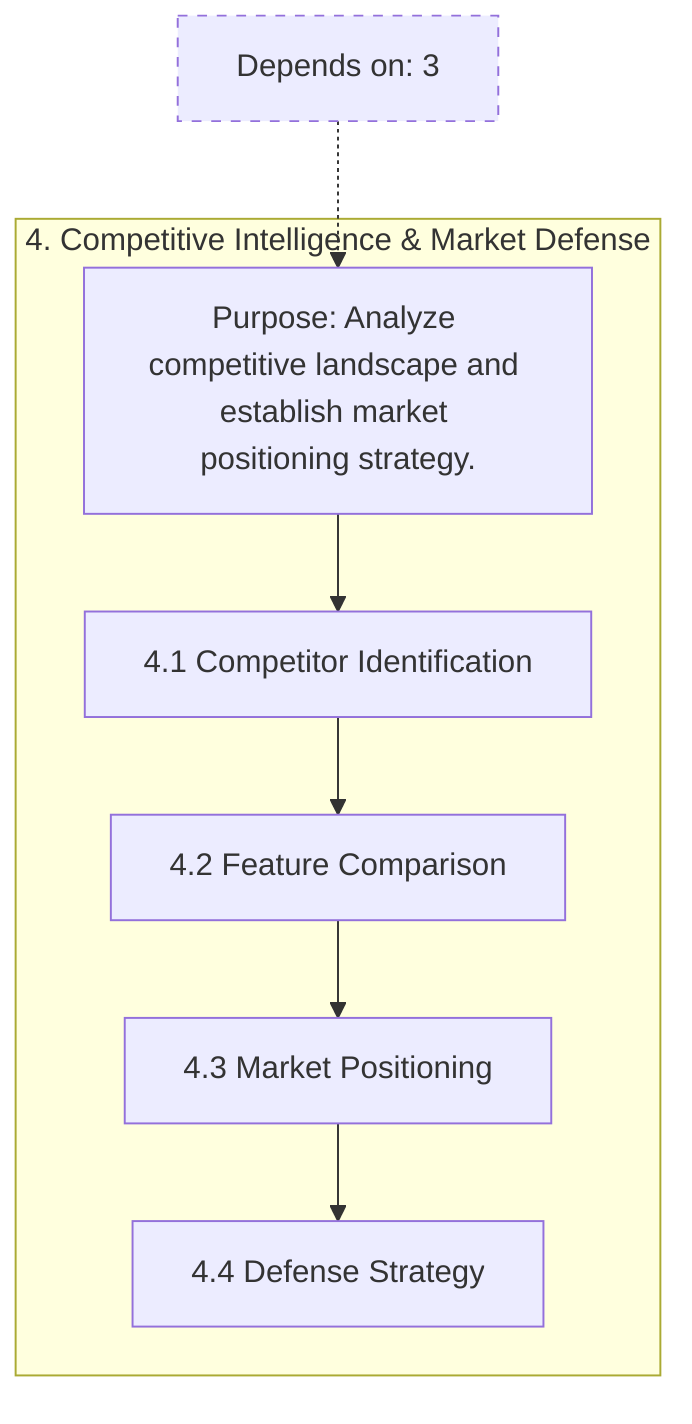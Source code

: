 flowchart TB
%% Stage 4 Detail
subgraph S4["4. Competitive Intelligence & Market Defense"]
  S4_root["Purpose: Analyze competitive landscape and establish market positioning strategy."]
  S4_A["4.1 Competitor Identification"]
  S4_B["4.2 Feature Comparison"]
  S4_C["4.3 Market Positioning"]
  S4_D["4.4 Defense Strategy"]
  S4_root --> S4_A --> S4_B --> S4_C --> S4_D
end
classDef dep stroke-dasharray: 5 5;
D4["Depends on: 3"]:::dep -.-> S4_root